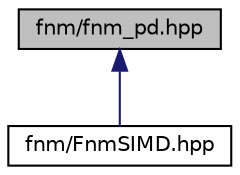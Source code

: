 digraph "fnm/fnm_pd.hpp"
{
 // LATEX_PDF_SIZE
  edge [fontname="Helvetica",fontsize="10",labelfontname="Helvetica",labelfontsize="10"];
  node [fontname="Helvetica",fontsize="10",shape=record];
  Node1 [label="fnm/fnm_pd.hpp",height=0.2,width=0.4,color="black", fillcolor="grey75", style="filled", fontcolor="black",tooltip=" "];
  Node1 -> Node2 [dir="back",color="midnightblue",fontsize="10",style="solid",fontname="Helvetica"];
  Node2 [label="fnm/FnmSIMD.hpp",height=0.2,width=0.4,color="black", fillcolor="white", style="filled",URL="$d2/d03/FnmSIMD_8hpp.html",tooltip=" "];
}
